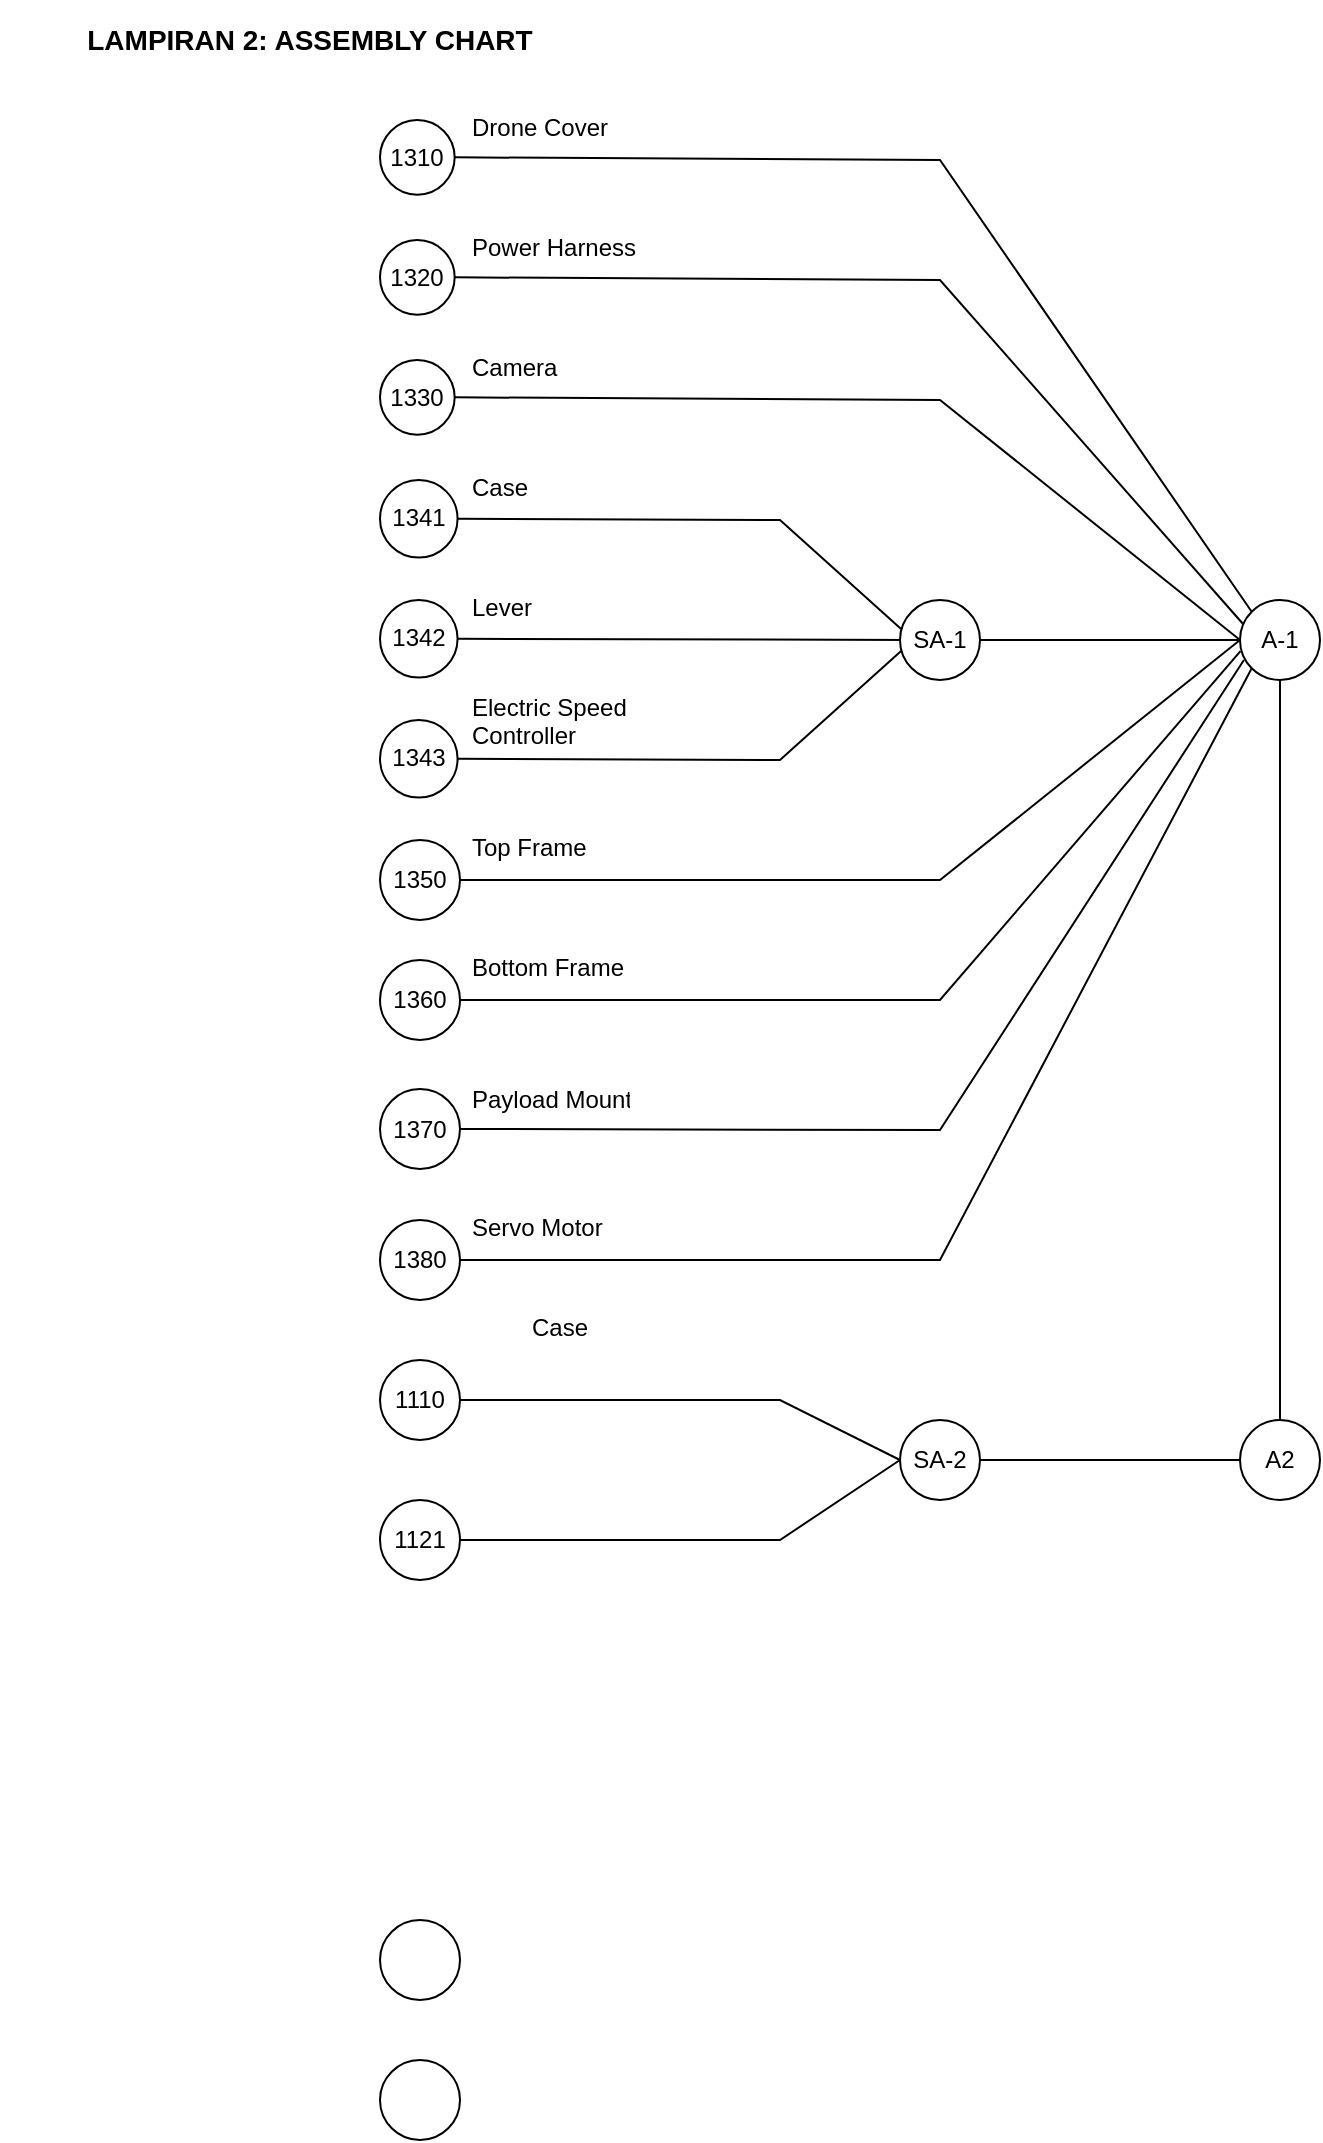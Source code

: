 <mxfile version="15.0.2" type="github">
  <diagram id="NajqLneOWFnYj3j5UxJ6" name="Page-1">
    <mxGraphModel dx="2170" dy="1170" grid="1" gridSize="10" guides="1" tooltips="1" connect="1" arrows="1" fold="1" page="1" pageScale="1" pageWidth="827" pageHeight="1169" math="0" shadow="0">
      <root>
        <mxCell id="0" />
        <mxCell id="1" parent="0" />
        <mxCell id="FHKYzSLBnUwBpwtCTsLZ-2" value="SA-2" style="ellipse;whiteSpace=wrap;html=1;aspect=fixed;" vertex="1" parent="1">
          <mxGeometry x="460" y="720" width="40" height="40" as="geometry" />
        </mxCell>
        <mxCell id="FHKYzSLBnUwBpwtCTsLZ-3" value="1110" style="ellipse;whiteSpace=wrap;html=1;aspect=fixed;" vertex="1" parent="1">
          <mxGeometry x="200" y="690" width="40" height="40" as="geometry" />
        </mxCell>
        <mxCell id="FHKYzSLBnUwBpwtCTsLZ-14" value="1121" style="ellipse;whiteSpace=wrap;html=1;aspect=fixed;" vertex="1" parent="1">
          <mxGeometry x="200" y="760" width="40" height="40" as="geometry" />
        </mxCell>
        <mxCell id="FHKYzSLBnUwBpwtCTsLZ-15" value="A2" style="ellipse;whiteSpace=wrap;html=1;aspect=fixed;" vertex="1" parent="1">
          <mxGeometry x="630" y="720" width="40" height="40" as="geometry" />
        </mxCell>
        <mxCell id="FHKYzSLBnUwBpwtCTsLZ-25" value="" style="group" vertex="1" connectable="0" parent="1">
          <mxGeometry x="200" y="240" width="320" height="170" as="geometry" />
        </mxCell>
        <mxCell id="FHKYzSLBnUwBpwtCTsLZ-24" value="" style="group" vertex="1" connectable="0" parent="FHKYzSLBnUwBpwtCTsLZ-25">
          <mxGeometry width="266.667" height="170" as="geometry" />
        </mxCell>
        <mxCell id="FHKYzSLBnUwBpwtCTsLZ-5" value="1341" style="ellipse;whiteSpace=wrap;html=1;aspect=fixed;" vertex="1" parent="FHKYzSLBnUwBpwtCTsLZ-24">
          <mxGeometry y="10" width="38.788" height="38.788" as="geometry" />
        </mxCell>
        <mxCell id="FHKYzSLBnUwBpwtCTsLZ-7" value="1343" style="ellipse;whiteSpace=wrap;html=1;aspect=fixed;" vertex="1" parent="FHKYzSLBnUwBpwtCTsLZ-24">
          <mxGeometry y="130" width="38.788" height="38.788" as="geometry" />
        </mxCell>
        <mxCell id="FHKYzSLBnUwBpwtCTsLZ-9" value="1342" style="ellipse;whiteSpace=wrap;html=1;aspect=fixed;" vertex="1" parent="FHKYzSLBnUwBpwtCTsLZ-24">
          <mxGeometry y="70" width="38.788" height="38.788" as="geometry" />
        </mxCell>
        <mxCell id="FHKYzSLBnUwBpwtCTsLZ-17" value="Case" style="text;strokeColor=none;fillColor=none;align=left;verticalAlign=top;spacingLeft=4;spacingRight=4;overflow=hidden;rotatable=0;points=[[0,0.5],[1,0.5]];portConstraint=eastwest;" vertex="1" parent="FHKYzSLBnUwBpwtCTsLZ-24">
          <mxGeometry x="40.003" width="80" height="26" as="geometry" />
        </mxCell>
        <mxCell id="FHKYzSLBnUwBpwtCTsLZ-19" value="" style="endArrow=none;html=1;exitX=1;exitY=0.5;exitDx=0;exitDy=0;rounded=0;" edge="1" parent="FHKYzSLBnUwBpwtCTsLZ-24" source="FHKYzSLBnUwBpwtCTsLZ-5">
          <mxGeometry width="50" height="50" relative="1" as="geometry">
            <mxPoint x="213.333" y="80" as="sourcePoint" />
            <mxPoint x="266.667" y="90" as="targetPoint" />
            <Array as="points">
              <mxPoint x="200" y="30" />
            </Array>
          </mxGeometry>
        </mxCell>
        <mxCell id="FHKYzSLBnUwBpwtCTsLZ-20" value="" style="endArrow=none;html=1;exitX=1;exitY=0.5;exitDx=0;exitDy=0;" edge="1" parent="FHKYzSLBnUwBpwtCTsLZ-24" source="FHKYzSLBnUwBpwtCTsLZ-9">
          <mxGeometry width="50" height="50" relative="1" as="geometry">
            <mxPoint x="160" y="90" as="sourcePoint" />
            <mxPoint x="266.667" y="90" as="targetPoint" />
          </mxGeometry>
        </mxCell>
        <mxCell id="FHKYzSLBnUwBpwtCTsLZ-21" value="" style="endArrow=none;html=1;exitX=1;exitY=0.5;exitDx=0;exitDy=0;rounded=0;" edge="1" parent="FHKYzSLBnUwBpwtCTsLZ-24" source="FHKYzSLBnUwBpwtCTsLZ-7">
          <mxGeometry width="50" height="50" relative="1" as="geometry">
            <mxPoint x="53.333" y="150" as="sourcePoint" />
            <mxPoint x="266.667" y="90" as="targetPoint" />
            <Array as="points">
              <mxPoint x="200" y="150" />
            </Array>
          </mxGeometry>
        </mxCell>
        <mxCell id="FHKYzSLBnUwBpwtCTsLZ-22" value="Lever" style="text;strokeColor=none;fillColor=none;align=left;verticalAlign=top;spacingLeft=4;spacingRight=4;overflow=hidden;rotatable=0;points=[[0,0.5],[1,0.5]];portConstraint=eastwest;" vertex="1" parent="FHKYzSLBnUwBpwtCTsLZ-24">
          <mxGeometry x="40.003" y="60" width="80" height="26" as="geometry" />
        </mxCell>
        <mxCell id="FHKYzSLBnUwBpwtCTsLZ-23" value="Electric Speed&#xa;Controller&#xa;" style="text;strokeColor=none;fillColor=none;align=left;verticalAlign=top;spacingLeft=4;spacingRight=4;overflow=hidden;rotatable=0;points=[[0,0.5],[1,0.5]];portConstraint=eastwest;" vertex="1" parent="FHKYzSLBnUwBpwtCTsLZ-24">
          <mxGeometry x="40.003" y="110" width="120" height="40" as="geometry" />
        </mxCell>
        <mxCell id="FHKYzSLBnUwBpwtCTsLZ-29" value="" style="endArrow=none;html=1;entryX=1;entryY=0.5;entryDx=0;entryDy=0;" edge="1" parent="1" target="FHKYzSLBnUwBpwtCTsLZ-13">
          <mxGeometry width="50" height="50" relative="1" as="geometry">
            <mxPoint x="630" y="330" as="sourcePoint" />
            <mxPoint x="440" y="320" as="targetPoint" />
          </mxGeometry>
        </mxCell>
        <mxCell id="FHKYzSLBnUwBpwtCTsLZ-33" value="A-1" style="ellipse;whiteSpace=wrap;html=1;aspect=fixed;" vertex="1" parent="1">
          <mxGeometry x="630" y="310" width="40" height="40" as="geometry" />
        </mxCell>
        <mxCell id="FHKYzSLBnUwBpwtCTsLZ-34" value="" style="endArrow=none;html=1;entryX=0.5;entryY=1;entryDx=0;entryDy=0;exitX=0.5;exitY=0;exitDx=0;exitDy=0;" edge="1" parent="1" source="FHKYzSLBnUwBpwtCTsLZ-15" target="FHKYzSLBnUwBpwtCTsLZ-33">
          <mxGeometry width="50" height="50" relative="1" as="geometry">
            <mxPoint x="650" y="710" as="sourcePoint" />
            <mxPoint x="140" y="470" as="targetPoint" />
          </mxGeometry>
        </mxCell>
        <mxCell id="FHKYzSLBnUwBpwtCTsLZ-13" value="SA-1" style="ellipse;whiteSpace=wrap;html=1;aspect=fixed;" vertex="1" parent="1">
          <mxGeometry x="460" y="310" width="40" height="40" as="geometry" />
        </mxCell>
        <mxCell id="FHKYzSLBnUwBpwtCTsLZ-47" value="Case" style="text;strokeColor=none;fillColor=none;align=left;verticalAlign=top;spacingLeft=4;spacingRight=4;overflow=hidden;rotatable=0;points=[[0,0.5],[1,0.5]];portConstraint=eastwest;" vertex="1" parent="1">
          <mxGeometry x="270.003" y="660" width="80" height="26" as="geometry" />
        </mxCell>
        <mxCell id="FHKYzSLBnUwBpwtCTsLZ-54" value="" style="group" vertex="1" connectable="0" parent="1">
          <mxGeometry x="200" y="420" width="280" height="240" as="geometry" />
        </mxCell>
        <mxCell id="FHKYzSLBnUwBpwtCTsLZ-51" value="" style="group" vertex="1" connectable="0" parent="FHKYzSLBnUwBpwtCTsLZ-54">
          <mxGeometry width="130" height="240" as="geometry" />
        </mxCell>
        <mxCell id="FHKYzSLBnUwBpwtCTsLZ-42" value="Top Frame" style="text;strokeColor=none;fillColor=none;align=left;verticalAlign=top;spacingLeft=4;spacingRight=4;overflow=hidden;rotatable=0;points=[[0,0.5],[1,0.5]];portConstraint=eastwest;" vertex="1" parent="FHKYzSLBnUwBpwtCTsLZ-51">
          <mxGeometry x="40.003" width="80" height="26" as="geometry" />
        </mxCell>
        <mxCell id="FHKYzSLBnUwBpwtCTsLZ-46" value="Bottom Frame" style="text;strokeColor=none;fillColor=none;align=left;verticalAlign=top;spacingLeft=4;spacingRight=4;overflow=hidden;rotatable=0;points=[[0,0.5],[1,0.5]];portConstraint=eastwest;" vertex="1" parent="FHKYzSLBnUwBpwtCTsLZ-51">
          <mxGeometry x="40" y="60" width="90" height="26" as="geometry" />
        </mxCell>
        <mxCell id="FHKYzSLBnUwBpwtCTsLZ-48" value="Servo Motor" style="text;strokeColor=none;fillColor=none;align=left;verticalAlign=top;spacingLeft=4;spacingRight=4;overflow=hidden;rotatable=0;points=[[0,0.5],[1,0.5]];portConstraint=eastwest;" vertex="1" parent="FHKYzSLBnUwBpwtCTsLZ-51">
          <mxGeometry x="40.003" y="190" width="80" height="26" as="geometry" />
        </mxCell>
        <mxCell id="FHKYzSLBnUwBpwtCTsLZ-49" value="Payload Mount" style="text;strokeColor=none;fillColor=none;align=left;verticalAlign=top;spacingLeft=4;spacingRight=4;overflow=hidden;rotatable=0;points=[[0,0.5],[1,0.5]];portConstraint=eastwest;" vertex="1" parent="FHKYzSLBnUwBpwtCTsLZ-51">
          <mxGeometry x="40" y="126" width="90" height="26" as="geometry" />
        </mxCell>
        <mxCell id="FHKYzSLBnUwBpwtCTsLZ-50" value="" style="group" vertex="1" connectable="0" parent="FHKYzSLBnUwBpwtCTsLZ-51">
          <mxGeometry y="10" width="40" height="230" as="geometry" />
        </mxCell>
        <mxCell id="FHKYzSLBnUwBpwtCTsLZ-1" value="1360" style="ellipse;whiteSpace=wrap;html=1;aspect=fixed;" vertex="1" parent="FHKYzSLBnUwBpwtCTsLZ-50">
          <mxGeometry y="60" width="40" height="40" as="geometry" />
        </mxCell>
        <mxCell id="FHKYzSLBnUwBpwtCTsLZ-4" value="1350" style="ellipse;whiteSpace=wrap;html=1;aspect=fixed;" vertex="1" parent="FHKYzSLBnUwBpwtCTsLZ-50">
          <mxGeometry width="40" height="40" as="geometry" />
        </mxCell>
        <mxCell id="FHKYzSLBnUwBpwtCTsLZ-10" value="1380" style="ellipse;whiteSpace=wrap;html=1;aspect=fixed;" vertex="1" parent="FHKYzSLBnUwBpwtCTsLZ-50">
          <mxGeometry y="190" width="40" height="40" as="geometry" />
        </mxCell>
        <mxCell id="FHKYzSLBnUwBpwtCTsLZ-12" value="1370" style="ellipse;whiteSpace=wrap;html=1;aspect=fixed;" vertex="1" parent="FHKYzSLBnUwBpwtCTsLZ-50">
          <mxGeometry y="124.5" width="40" height="40" as="geometry" />
        </mxCell>
        <mxCell id="FHKYzSLBnUwBpwtCTsLZ-53" value="" style="group" vertex="1" connectable="0" parent="FHKYzSLBnUwBpwtCTsLZ-54">
          <mxGeometry x="280" y="30" height="190" as="geometry" />
        </mxCell>
        <mxCell id="FHKYzSLBnUwBpwtCTsLZ-36" value="" style="endArrow=none;html=1;exitX=1;exitY=0.5;exitDx=0;exitDy=0;exitPerimeter=0;entryX=0.006;entryY=0.638;entryDx=0;entryDy=0;rounded=0;entryPerimeter=0;" edge="1" parent="1" source="FHKYzSLBnUwBpwtCTsLZ-1" target="FHKYzSLBnUwBpwtCTsLZ-33">
          <mxGeometry width="50" height="50" relative="1" as="geometry">
            <mxPoint x="90" y="420" as="sourcePoint" />
            <mxPoint x="140" y="370" as="targetPoint" />
            <Array as="points">
              <mxPoint x="480" y="510" />
            </Array>
          </mxGeometry>
        </mxCell>
        <mxCell id="FHKYzSLBnUwBpwtCTsLZ-35" value="" style="endArrow=none;html=1;exitX=1;exitY=0.5;exitDx=0;exitDy=0;entryX=0;entryY=0.5;entryDx=0;entryDy=0;rounded=0;" edge="1" parent="1" source="FHKYzSLBnUwBpwtCTsLZ-4" target="FHKYzSLBnUwBpwtCTsLZ-33">
          <mxGeometry width="50" height="50" relative="1" as="geometry">
            <mxPoint x="90" y="470" as="sourcePoint" />
            <mxPoint x="140" y="420" as="targetPoint" />
            <Array as="points">
              <mxPoint x="480" y="450" />
            </Array>
          </mxGeometry>
        </mxCell>
        <mxCell id="FHKYzSLBnUwBpwtCTsLZ-38" value="" style="endArrow=none;html=1;exitX=1;exitY=0.5;exitDx=0;exitDy=0;entryX=0;entryY=1;entryDx=0;entryDy=0;rounded=0;" edge="1" parent="1" source="FHKYzSLBnUwBpwtCTsLZ-10" target="FHKYzSLBnUwBpwtCTsLZ-33">
          <mxGeometry width="50" height="50" relative="1" as="geometry">
            <mxPoint x="350" y="590" as="sourcePoint" />
            <mxPoint x="580" y="570" as="targetPoint" />
            <Array as="points">
              <mxPoint x="480" y="640" />
            </Array>
          </mxGeometry>
        </mxCell>
        <mxCell id="FHKYzSLBnUwBpwtCTsLZ-37" value="" style="endArrow=none;html=1;exitX=1;exitY=0.5;exitDx=0;exitDy=0;entryX=0.049;entryY=0.749;entryDx=0;entryDy=0;rounded=0;entryPerimeter=0;" edge="1" parent="1" source="FHKYzSLBnUwBpwtCTsLZ-12" target="FHKYzSLBnUwBpwtCTsLZ-33">
          <mxGeometry width="50" height="50" relative="1" as="geometry">
            <mxPoint x="350" y="490" as="sourcePoint" />
            <mxPoint x="400" y="440" as="targetPoint" />
            <Array as="points">
              <mxPoint x="480" y="575" />
            </Array>
          </mxGeometry>
        </mxCell>
        <mxCell id="FHKYzSLBnUwBpwtCTsLZ-56" value="" style="group" vertex="1" connectable="0" parent="1">
          <mxGeometry x="200" y="60" width="280" height="170" as="geometry" />
        </mxCell>
        <mxCell id="FHKYzSLBnUwBpwtCTsLZ-44" value="" style="group" vertex="1" connectable="0" parent="FHKYzSLBnUwBpwtCTsLZ-56">
          <mxGeometry width="150" height="170" as="geometry" />
        </mxCell>
        <mxCell id="FHKYzSLBnUwBpwtCTsLZ-6" value="1330" style="ellipse;whiteSpace=wrap;html=1;aspect=fixed;" vertex="1" parent="FHKYzSLBnUwBpwtCTsLZ-44">
          <mxGeometry y="130" width="37.333" height="37.333" as="geometry" />
        </mxCell>
        <mxCell id="FHKYzSLBnUwBpwtCTsLZ-8" value="1310" style="ellipse;whiteSpace=wrap;html=1;aspect=fixed;" vertex="1" parent="FHKYzSLBnUwBpwtCTsLZ-44">
          <mxGeometry y="10" width="37.333" height="37.333" as="geometry" />
        </mxCell>
        <mxCell id="FHKYzSLBnUwBpwtCTsLZ-11" value="1320" style="ellipse;whiteSpace=wrap;html=1;aspect=fixed;" vertex="1" parent="FHKYzSLBnUwBpwtCTsLZ-44">
          <mxGeometry y="70" width="37.333" height="37.333" as="geometry" />
        </mxCell>
        <mxCell id="FHKYzSLBnUwBpwtCTsLZ-43" value="" style="group" vertex="1" connectable="0" parent="FHKYzSLBnUwBpwtCTsLZ-44">
          <mxGeometry x="40.0" width="110.0" height="146" as="geometry" />
        </mxCell>
        <mxCell id="FHKYzSLBnUwBpwtCTsLZ-39" value="Camera" style="text;strokeColor=none;fillColor=none;align=left;verticalAlign=top;spacingLeft=4;spacingRight=4;overflow=hidden;rotatable=0;points=[[0,0.5],[1,0.5]];portConstraint=eastwest;" vertex="1" parent="FHKYzSLBnUwBpwtCTsLZ-43">
          <mxGeometry x="0.003" y="120" width="80.0" height="26" as="geometry" />
        </mxCell>
        <mxCell id="FHKYzSLBnUwBpwtCTsLZ-40" value="Drone Cover" style="text;strokeColor=none;fillColor=none;align=left;verticalAlign=top;spacingLeft=4;spacingRight=4;overflow=hidden;rotatable=0;points=[[0,0.5],[1,0.5]];portConstraint=eastwest;" vertex="1" parent="FHKYzSLBnUwBpwtCTsLZ-43">
          <mxGeometry x="0.003" width="80.0" height="26" as="geometry" />
        </mxCell>
        <mxCell id="FHKYzSLBnUwBpwtCTsLZ-41" value="Power Harness" style="text;strokeColor=none;fillColor=none;align=left;verticalAlign=top;spacingLeft=4;spacingRight=4;overflow=hidden;rotatable=0;points=[[0,0.5],[1,0.5]];portConstraint=eastwest;" vertex="1" parent="FHKYzSLBnUwBpwtCTsLZ-43">
          <mxGeometry y="60" width="110.0" height="26" as="geometry" />
        </mxCell>
        <mxCell id="FHKYzSLBnUwBpwtCTsLZ-30" value="" style="endArrow=none;html=1;exitX=1;exitY=0.5;exitDx=0;exitDy=0;rounded=0;" edge="1" parent="FHKYzSLBnUwBpwtCTsLZ-56" source="FHKYzSLBnUwBpwtCTsLZ-6">
          <mxGeometry x="360" y="100" width="50" height="50" as="geometry">
            <mxPoint x="190" y="310" as="sourcePoint" />
            <mxPoint x="430" y="270" as="targetPoint" />
            <Array as="points">
              <mxPoint x="280" y="150" />
            </Array>
          </mxGeometry>
        </mxCell>
        <mxCell id="FHKYzSLBnUwBpwtCTsLZ-32" value="" style="endArrow=none;html=1;exitX=1;exitY=0.5;exitDx=0;exitDy=0;rounded=0;entryX=0;entryY=0;entryDx=0;entryDy=0;" edge="1" parent="1" source="FHKYzSLBnUwBpwtCTsLZ-8" target="FHKYzSLBnUwBpwtCTsLZ-33">
          <mxGeometry x="560" y="160" width="50" height="50" as="geometry">
            <mxPoint x="380" y="260" as="sourcePoint" />
            <mxPoint x="630" y="330" as="targetPoint" />
            <Array as="points">
              <mxPoint x="480" y="90" />
            </Array>
          </mxGeometry>
        </mxCell>
        <mxCell id="FHKYzSLBnUwBpwtCTsLZ-31" value="" style="endArrow=none;html=1;exitX=1;exitY=0.5;exitDx=0;exitDy=0;rounded=0;entryX=0.033;entryY=0.294;entryDx=0;entryDy=0;entryPerimeter=0;" edge="1" parent="1" source="FHKYzSLBnUwBpwtCTsLZ-11" target="FHKYzSLBnUwBpwtCTsLZ-33">
          <mxGeometry x="560" y="160" width="50" height="50" as="geometry">
            <mxPoint x="350" y="320" as="sourcePoint" />
            <mxPoint x="630" y="330" as="targetPoint" />
            <Array as="points">
              <mxPoint x="480" y="150" />
            </Array>
          </mxGeometry>
        </mxCell>
        <mxCell id="FHKYzSLBnUwBpwtCTsLZ-58" value="" style="ellipse;whiteSpace=wrap;html=1;aspect=fixed;" vertex="1" parent="1">
          <mxGeometry x="200" y="970" width="40" height="40" as="geometry" />
        </mxCell>
        <mxCell id="FHKYzSLBnUwBpwtCTsLZ-59" value="" style="ellipse;whiteSpace=wrap;html=1;aspect=fixed;" vertex="1" parent="1">
          <mxGeometry x="200" y="1040" width="40" height="40" as="geometry" />
        </mxCell>
        <mxCell id="FHKYzSLBnUwBpwtCTsLZ-60" value="&lt;div&gt;&lt;font style=&quot;font-size: 14px&quot;&gt;&lt;b&gt;LAMPIRAN 2: ASSEMBLY CHART&lt;br&gt;&lt;/b&gt;&lt;/font&gt;&lt;/div&gt;" style="text;html=1;strokeColor=none;fillColor=none;align=center;verticalAlign=middle;whiteSpace=wrap;rounded=0;" vertex="1" parent="1">
          <mxGeometry x="10" y="10" width="310" height="40" as="geometry" />
        </mxCell>
        <mxCell id="FHKYzSLBnUwBpwtCTsLZ-61" value="" style="endArrow=none;html=1;exitX=1;exitY=0.5;exitDx=0;exitDy=0;entryX=0;entryY=0.5;entryDx=0;entryDy=0;rounded=0;" edge="1" parent="1" source="FHKYzSLBnUwBpwtCTsLZ-3" target="FHKYzSLBnUwBpwtCTsLZ-2">
          <mxGeometry width="50" height="50" relative="1" as="geometry">
            <mxPoint x="310" y="590" as="sourcePoint" />
            <mxPoint x="360" y="540" as="targetPoint" />
            <Array as="points">
              <mxPoint x="400" y="710" />
            </Array>
          </mxGeometry>
        </mxCell>
        <mxCell id="FHKYzSLBnUwBpwtCTsLZ-62" value="" style="endArrow=none;html=1;strokeColor=#000000;exitX=1;exitY=0.5;exitDx=0;exitDy=0;entryX=0;entryY=0.5;entryDx=0;entryDy=0;rounded=0;" edge="1" parent="1" source="FHKYzSLBnUwBpwtCTsLZ-14" target="FHKYzSLBnUwBpwtCTsLZ-2">
          <mxGeometry width="50" height="50" relative="1" as="geometry">
            <mxPoint x="310" y="620" as="sourcePoint" />
            <mxPoint x="360" y="570" as="targetPoint" />
            <Array as="points">
              <mxPoint x="400" y="780" />
            </Array>
          </mxGeometry>
        </mxCell>
        <mxCell id="FHKYzSLBnUwBpwtCTsLZ-63" value="" style="endArrow=none;html=1;strokeColor=#000000;exitX=1;exitY=0.5;exitDx=0;exitDy=0;entryX=0;entryY=0.5;entryDx=0;entryDy=0;" edge="1" parent="1" source="FHKYzSLBnUwBpwtCTsLZ-2" target="FHKYzSLBnUwBpwtCTsLZ-15">
          <mxGeometry width="50" height="50" relative="1" as="geometry">
            <mxPoint x="310" y="740" as="sourcePoint" />
            <mxPoint x="360" y="690" as="targetPoint" />
          </mxGeometry>
        </mxCell>
      </root>
    </mxGraphModel>
  </diagram>
</mxfile>
